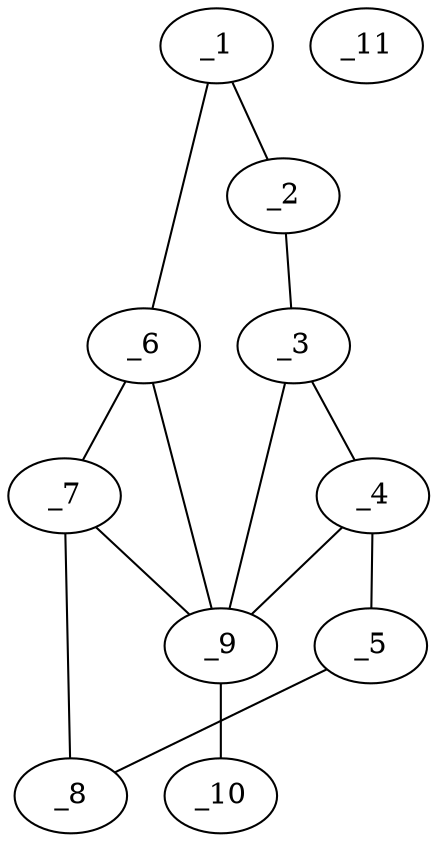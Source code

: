 graph molid676725 {
	_1	 [charge=0,
		chem=1,
		symbol="C  ",
		x="3.803",
		y="-1.3661"];
	_2	 [charge=0,
		chem=1,
		symbol="C  ",
		x="2.8249",
		y="-1.574"];
	_1 -- _2	 [valence=1];
	_6	 [charge=0,
		chem=1,
		symbol="C  ",
		x="3.9075",
		y="-0.3716"];
	_1 -- _6	 [valence=1];
	_3	 [charge=0,
		chem=1,
		symbol="C  ",
		x="2.3248",
		y="-0.708"];
	_2 -- _3	 [valence=1];
	_4	 [charge=0,
		chem=1,
		symbol="C  ",
		x="2.185",
		y="0.6229"];
	_3 -- _4	 [valence=2];
	_9	 [charge=2,
		chem=27,
		symbol="Pd ",
		x="2.994",
		y="0.0352"];
	_3 -- _9	 [valence=1];
	_5	 [charge=0,
		chem=1,
		symbol="C  ",
		x="2.494",
		y="1.574"];
	_4 -- _5	 [valence=1];
	_4 -- _9	 [valence=1];
	_8	 [charge=0,
		chem=1,
		symbol="C  ",
		x="3.494",
		y="1.574"];
	_5 -- _8	 [valence=1];
	_7	 [charge=0,
		chem=1,
		symbol="C  ",
		x="3.803",
		y="0.623"];
	_6 -- _7	 [valence=2];
	_6 -- _9	 [valence=1];
	_7 -- _8	 [valence=1];
	_7 -- _9	 [valence=1];
	_10	 [charge="-1",
		chem=1,
		symbol="C  ",
		x="2.8894",
		y="1.0297"];
	_9 -- _10	 [valence=1];
	_11	 [charge="-1",
		chem=7,
		symbol="Cl ",
		x=2,
		y="-0.0744"];
}
